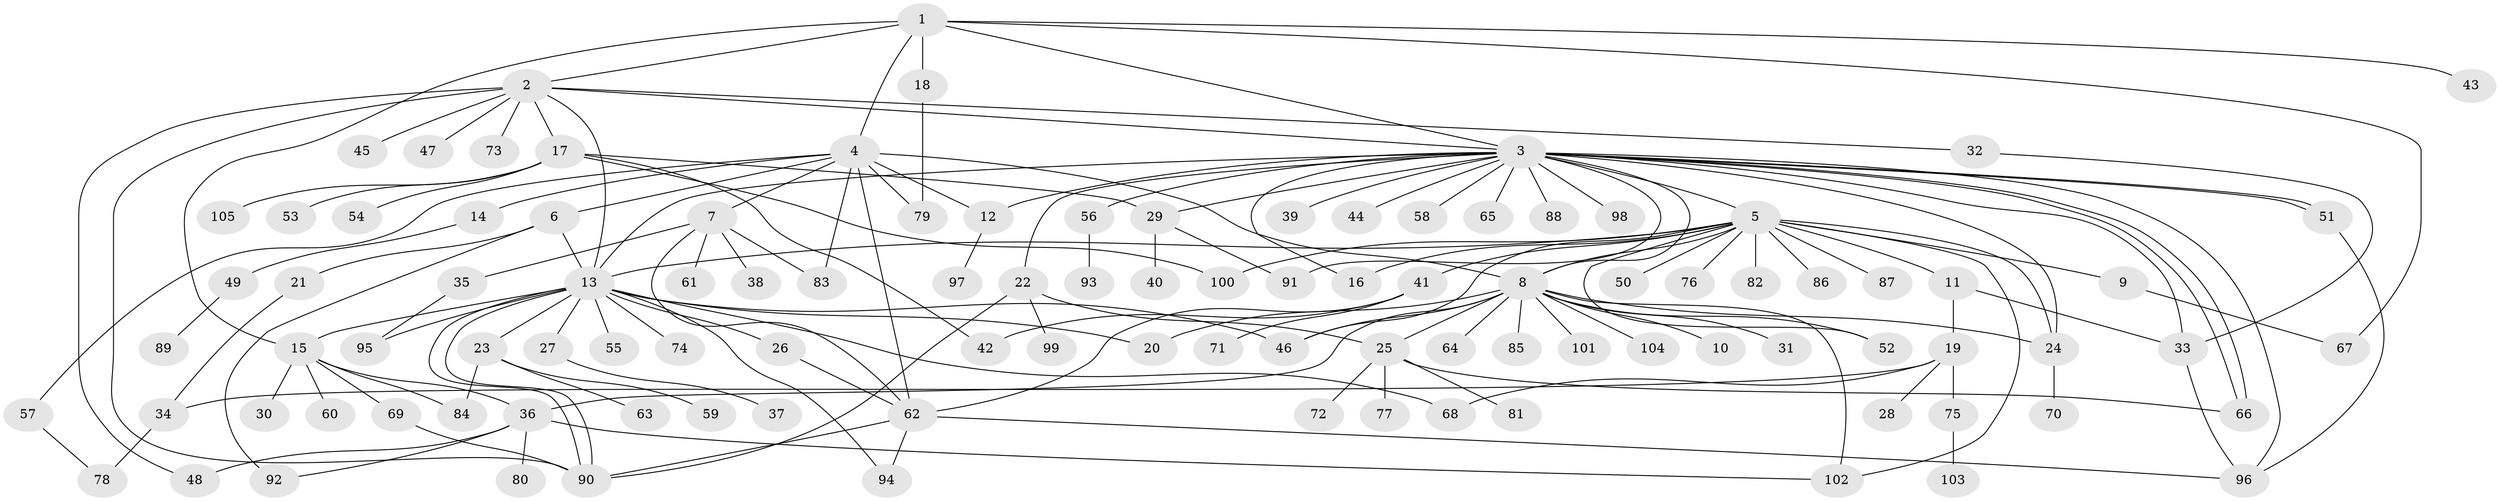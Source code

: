 // Generated by graph-tools (version 1.1) at 2025/48/03/09/25 04:48:35]
// undirected, 105 vertices, 154 edges
graph export_dot {
graph [start="1"]
  node [color=gray90,style=filled];
  1;
  2;
  3;
  4;
  5;
  6;
  7;
  8;
  9;
  10;
  11;
  12;
  13;
  14;
  15;
  16;
  17;
  18;
  19;
  20;
  21;
  22;
  23;
  24;
  25;
  26;
  27;
  28;
  29;
  30;
  31;
  32;
  33;
  34;
  35;
  36;
  37;
  38;
  39;
  40;
  41;
  42;
  43;
  44;
  45;
  46;
  47;
  48;
  49;
  50;
  51;
  52;
  53;
  54;
  55;
  56;
  57;
  58;
  59;
  60;
  61;
  62;
  63;
  64;
  65;
  66;
  67;
  68;
  69;
  70;
  71;
  72;
  73;
  74;
  75;
  76;
  77;
  78;
  79;
  80;
  81;
  82;
  83;
  84;
  85;
  86;
  87;
  88;
  89;
  90;
  91;
  92;
  93;
  94;
  95;
  96;
  97;
  98;
  99;
  100;
  101;
  102;
  103;
  104;
  105;
  1 -- 2;
  1 -- 3;
  1 -- 4;
  1 -- 15;
  1 -- 18;
  1 -- 43;
  1 -- 67;
  2 -- 3;
  2 -- 13;
  2 -- 17;
  2 -- 32;
  2 -- 45;
  2 -- 47;
  2 -- 48;
  2 -- 73;
  2 -- 90;
  3 -- 5;
  3 -- 8;
  3 -- 12;
  3 -- 13;
  3 -- 16;
  3 -- 22;
  3 -- 24;
  3 -- 29;
  3 -- 33;
  3 -- 39;
  3 -- 44;
  3 -- 51;
  3 -- 51;
  3 -- 56;
  3 -- 58;
  3 -- 65;
  3 -- 66;
  3 -- 66;
  3 -- 88;
  3 -- 91;
  3 -- 96;
  3 -- 98;
  4 -- 6;
  4 -- 7;
  4 -- 8;
  4 -- 12;
  4 -- 14;
  4 -- 57;
  4 -- 62;
  4 -- 79;
  4 -- 83;
  5 -- 8;
  5 -- 9;
  5 -- 11;
  5 -- 13;
  5 -- 16;
  5 -- 24;
  5 -- 41;
  5 -- 46;
  5 -- 50;
  5 -- 52;
  5 -- 76;
  5 -- 82;
  5 -- 86;
  5 -- 87;
  5 -- 100;
  5 -- 102;
  6 -- 13;
  6 -- 21;
  6 -- 92;
  7 -- 35;
  7 -- 38;
  7 -- 61;
  7 -- 62;
  7 -- 83;
  8 -- 10;
  8 -- 20;
  8 -- 24;
  8 -- 25;
  8 -- 31;
  8 -- 36;
  8 -- 46;
  8 -- 52;
  8 -- 64;
  8 -- 85;
  8 -- 101;
  8 -- 102;
  8 -- 104;
  9 -- 67;
  11 -- 19;
  11 -- 33;
  12 -- 97;
  13 -- 15;
  13 -- 20;
  13 -- 23;
  13 -- 26;
  13 -- 27;
  13 -- 46;
  13 -- 55;
  13 -- 68;
  13 -- 74;
  13 -- 90;
  13 -- 90;
  13 -- 94;
  13 -- 95;
  14 -- 49;
  15 -- 30;
  15 -- 36;
  15 -- 60;
  15 -- 69;
  15 -- 84;
  17 -- 29;
  17 -- 42;
  17 -- 53;
  17 -- 54;
  17 -- 100;
  17 -- 105;
  18 -- 79;
  19 -- 28;
  19 -- 34;
  19 -- 68;
  19 -- 75;
  21 -- 34;
  22 -- 25;
  22 -- 90;
  22 -- 99;
  23 -- 59;
  23 -- 63;
  23 -- 84;
  24 -- 70;
  25 -- 66;
  25 -- 72;
  25 -- 77;
  25 -- 81;
  26 -- 62;
  27 -- 37;
  29 -- 40;
  29 -- 91;
  32 -- 33;
  33 -- 96;
  34 -- 78;
  35 -- 95;
  36 -- 48;
  36 -- 80;
  36 -- 92;
  36 -- 102;
  41 -- 42;
  41 -- 62;
  41 -- 71;
  49 -- 89;
  51 -- 96;
  56 -- 93;
  57 -- 78;
  62 -- 90;
  62 -- 94;
  62 -- 96;
  69 -- 90;
  75 -- 103;
}
